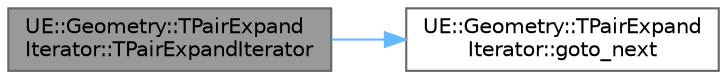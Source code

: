 digraph "UE::Geometry::TPairExpandIterator::TPairExpandIterator"
{
 // INTERACTIVE_SVG=YES
 // LATEX_PDF_SIZE
  bgcolor="transparent";
  edge [fontname=Helvetica,fontsize=10,labelfontname=Helvetica,labelfontsize=10];
  node [fontname=Helvetica,fontsize=10,shape=box,height=0.2,width=0.4];
  rankdir="LR";
  Node1 [id="Node000001",label="UE::Geometry::TPairExpand\lIterator::TPairExpandIterator",height=0.2,width=0.4,color="gray40", fillcolor="grey60", style="filled", fontcolor="black",tooltip=" "];
  Node1 -> Node2 [id="edge1_Node000001_Node000002",color="steelblue1",style="solid",tooltip=" "];
  Node2 [id="Node000002",label="UE::Geometry::TPairExpand\lIterator::goto_next",height=0.2,width=0.4,color="grey40", fillcolor="white", style="filled",URL="$dd/dfd/classUE_1_1Geometry_1_1TPairExpandIterator.html#aa2338dd222cffbd59f1eb6dc87fe331b",tooltip=" "];
}
